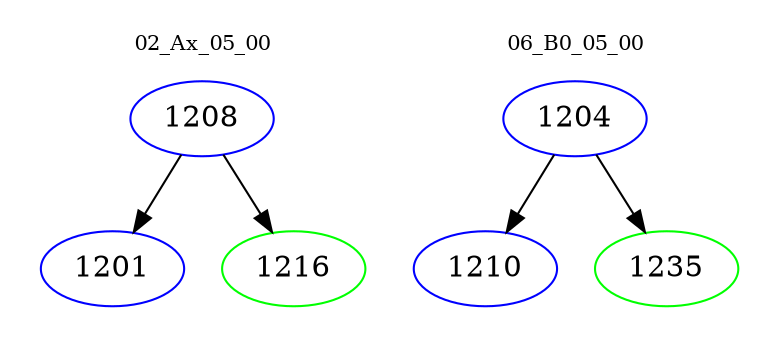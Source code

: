 digraph{
subgraph cluster_0 {
color = white
label = "02_Ax_05_00";
fontsize=10;
T0_1208 [label="1208", color="blue"]
T0_1208 -> T0_1201 [color="black"]
T0_1201 [label="1201", color="blue"]
T0_1208 -> T0_1216 [color="black"]
T0_1216 [label="1216", color="green"]
}
subgraph cluster_1 {
color = white
label = "06_B0_05_00";
fontsize=10;
T1_1204 [label="1204", color="blue"]
T1_1204 -> T1_1210 [color="black"]
T1_1210 [label="1210", color="blue"]
T1_1204 -> T1_1235 [color="black"]
T1_1235 [label="1235", color="green"]
}
}
